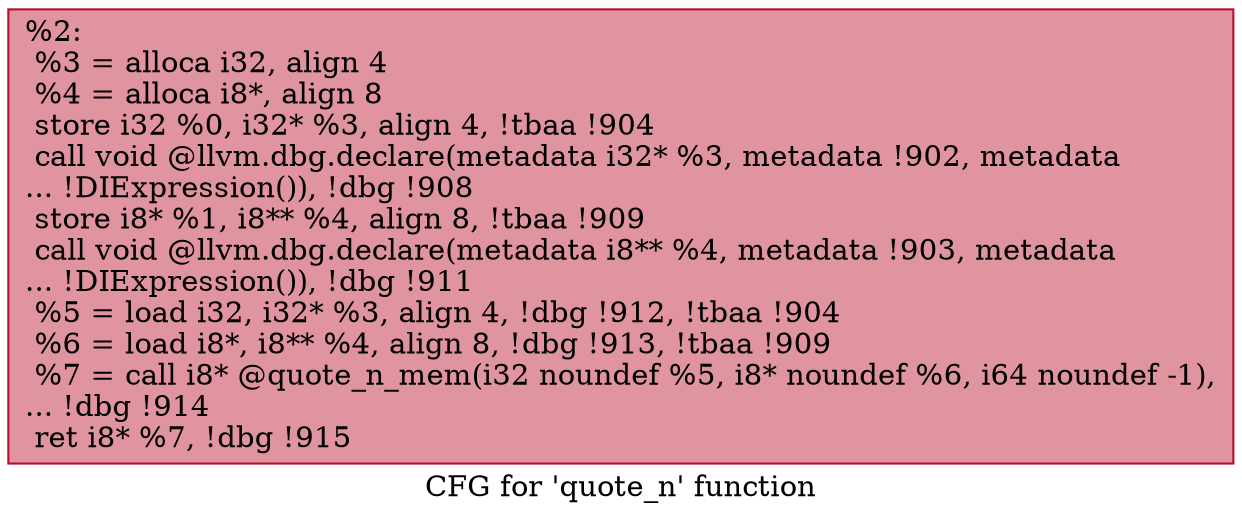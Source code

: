 digraph "CFG for 'quote_n' function" {
	label="CFG for 'quote_n' function";

	Node0x1df5a80 [shape=record,color="#b70d28ff", style=filled, fillcolor="#b70d2870",label="{%2:\l  %3 = alloca i32, align 4\l  %4 = alloca i8*, align 8\l  store i32 %0, i32* %3, align 4, !tbaa !904\l  call void @llvm.dbg.declare(metadata i32* %3, metadata !902, metadata\l... !DIExpression()), !dbg !908\l  store i8* %1, i8** %4, align 8, !tbaa !909\l  call void @llvm.dbg.declare(metadata i8** %4, metadata !903, metadata\l... !DIExpression()), !dbg !911\l  %5 = load i32, i32* %3, align 4, !dbg !912, !tbaa !904\l  %6 = load i8*, i8** %4, align 8, !dbg !913, !tbaa !909\l  %7 = call i8* @quote_n_mem(i32 noundef %5, i8* noundef %6, i64 noundef -1),\l... !dbg !914\l  ret i8* %7, !dbg !915\l}"];
}
